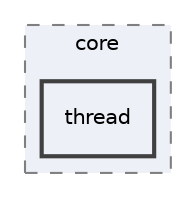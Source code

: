 digraph "src/core/thread"
{
 // INTERACTIVE_SVG=YES
 // LATEX_PDF_SIZE
  edge [fontname="Helvetica",fontsize="10",labelfontname="Helvetica",labelfontsize="10"];
  node [fontname="Helvetica",fontsize="10",shape=record];
  compound=true
  subgraph clusterdir_aebb8dcc11953d78e620bbef0b9e2183 {
    graph [ bgcolor="#edf0f7", pencolor="grey50", style="filled,dashed,", label="core", fontname="Helvetica", fontsize="10", URL="dir_aebb8dcc11953d78e620bbef0b9e2183.html"]
  dir_fd71accbf528c1576ca21e7ec5716833 [shape=box, label="thread", style="filled,bold,", fillcolor="#edf0f7", color="grey25", URL="dir_fd71accbf528c1576ca21e7ec5716833.html"];
  }
}

